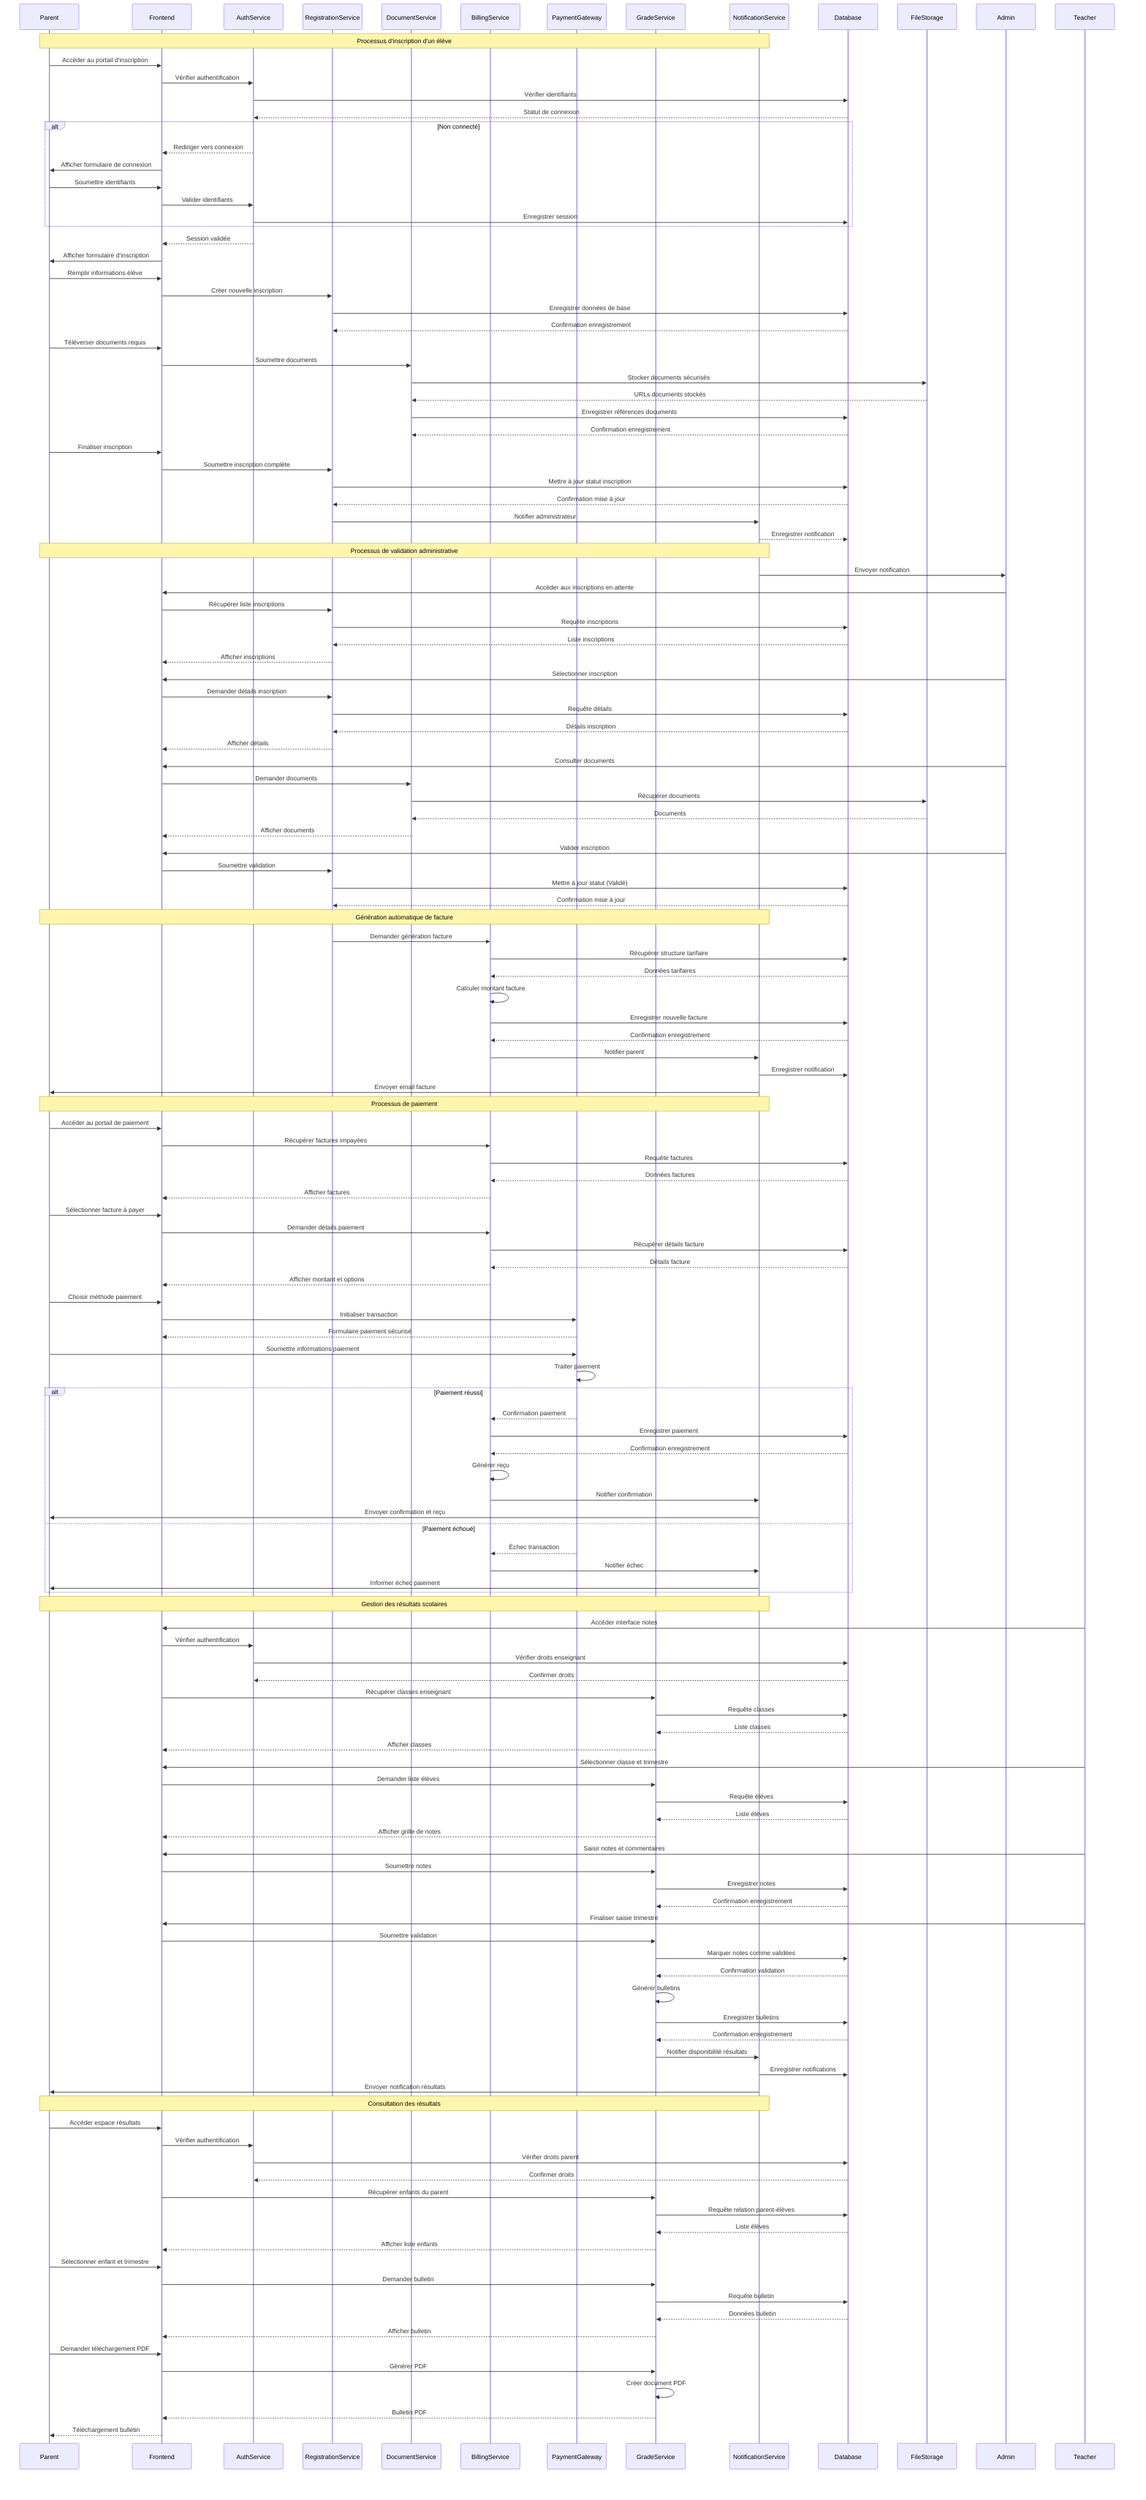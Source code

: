 sequenceDiagram
    participant Parent
    participant Frontend
    participant AuthService
    participant RegistrationService
    participant DocumentService
    participant BillingService
    participant PaymentGateway
    participant GradeService
    participant NotificationService
    participant Database
    participant FileStorage
    
    %% Processus d'inscription
    Note over Parent, NotificationService: Processus d'inscription d'un élève
    
    Parent->>Frontend: Accéder au portail d'inscription
    Frontend->>AuthService: Vérifier authentification
    AuthService->>Database: Vérifier identifiants
    Database-->>AuthService: Statut de connexion
    
    alt Non connecté
        AuthService-->>Frontend: Rediriger vers connexion
        Frontend->>Parent: Afficher formulaire de connexion
        Parent->>Frontend: Soumettre identifiants
        Frontend->>AuthService: Valider identifiants
        AuthService->>Database: Enregistrer session
    end
    
    AuthService-->>Frontend: Session validée
    Frontend->>Parent: Afficher formulaire d'inscription
    Parent->>Frontend: Remplir informations élève
    Frontend->>RegistrationService: Créer nouvelle inscription
    RegistrationService->>Database: Enregistrer données de base
    Database-->>RegistrationService: Confirmation enregistrement
    
    Parent->>Frontend: Téléverser documents requis
    Frontend->>DocumentService: Soumettre documents
    DocumentService->>FileStorage: Stocker documents sécurisés
    FileStorage-->>DocumentService: URLs documents stockés
    DocumentService->>Database: Enregistrer références documents
    Database-->>DocumentService: Confirmation enregistrement
    
    Parent->>Frontend: Finaliser inscription
    Frontend->>RegistrationService: Soumettre inscription complète
    RegistrationService->>Database: Mettre à jour statut inscription
    Database-->>RegistrationService: Confirmation mise à jour
    RegistrationService->>NotificationService: Notifier administrateur
    NotificationService-->>Database: Enregistrer notification
    
    %% Processus de validation administrative
    Note over Parent, NotificationService: Processus de validation administrative
    
    participant Admin
    
    NotificationService->>Admin: Envoyer notification
    Admin->>Frontend: Accéder aux inscriptions en attente
    Frontend->>RegistrationService: Récupérer liste inscriptions
    RegistrationService->>Database: Requête inscriptions
    Database-->>RegistrationService: Liste inscriptions
    RegistrationService-->>Frontend: Afficher inscriptions
    
    Admin->>Frontend: Sélectionner inscription
    Frontend->>RegistrationService: Demander détails inscription
    RegistrationService->>Database: Requête détails
    Database-->>RegistrationService: Détails inscription
    RegistrationService-->>Frontend: Afficher détails
    
    Admin->>Frontend: Consulter documents
    Frontend->>DocumentService: Demander documents
    DocumentService->>FileStorage: Récupérer documents
    FileStorage-->>DocumentService: Documents
    DocumentService-->>Frontend: Afficher documents
    
    Admin->>Frontend: Valider inscription
    Frontend->>RegistrationService: Soumettre validation
    RegistrationService->>Database: Mettre à jour statut (Validé)
    Database-->>RegistrationService: Confirmation mise à jour
    
    %% Génération automatique de facture
    Note over Parent, NotificationService: Génération automatique de facture
    
    RegistrationService->>BillingService: Demander génération facture
    BillingService->>Database: Récupérer structure tarifaire
    Database-->>BillingService: Données tarifaires
    BillingService->>BillingService: Calculer montant facture
    BillingService->>Database: Enregistrer nouvelle facture
    Database-->>BillingService: Confirmation enregistrement
    
    BillingService->>NotificationService: Notifier parent
    NotificationService->>Database: Enregistrer notification
    NotificationService->>Parent: Envoyer email facture
    
    %% Processus de paiement
    Note over Parent, NotificationService: Processus de paiement
    
    Parent->>Frontend: Accéder au portail de paiement
    Frontend->>BillingService: Récupérer factures impayées
    BillingService->>Database: Requête factures
    Database-->>BillingService: Données factures
    BillingService-->>Frontend: Afficher factures
    
    Parent->>Frontend: Sélectionner facture à payer
    Frontend->>BillingService: Demander détails paiement
    BillingService->>Database: Récupérer détails facture
    Database-->>BillingService: Détails facture
    BillingService-->>Frontend: Afficher montant et options
    
    Parent->>Frontend: Choisir méthode paiement
    Frontend->>PaymentGateway: Initialiser transaction
    PaymentGateway-->>Frontend: Formulaire paiement sécurisé
    Parent->>PaymentGateway: Soumettre informations paiement
    PaymentGateway->>PaymentGateway: Traiter paiement
    
    alt Paiement réussi
        PaymentGateway-->>BillingService: Confirmation paiement
        BillingService->>Database: Enregistrer paiement
        Database-->>BillingService: Confirmation enregistrement
        BillingService->>BillingService: Générer reçu
        BillingService->>NotificationService: Notifier confirmation
        NotificationService->>Parent: Envoyer confirmation et reçu
    else Paiement échoué
        PaymentGateway-->>BillingService: Échec transaction
        BillingService->>NotificationService: Notifier échec
        NotificationService->>Parent: Informer échec paiement
    end
    
    %% Gestion des résultats scolaires
    Note over Parent, NotificationService: Gestion des résultats scolaires
    
    participant Teacher
    
    Teacher->>Frontend: Accéder interface notes
    Frontend->>AuthService: Vérifier authentification
    AuthService->>Database: Vérifier droits enseignant
    Database-->>AuthService: Confirmer droits
    
    Frontend->>GradeService: Récupérer classes enseignant
    GradeService->>Database: Requête classes
    Database-->>GradeService: Liste classes
    GradeService-->>Frontend: Afficher classes
    
    Teacher->>Frontend: Sélectionner classe et trimestre
    Frontend->>GradeService: Demander liste élèves
    GradeService->>Database: Requête élèves
    Database-->>GradeService: Liste élèves
    GradeService-->>Frontend: Afficher grille de notes
    
    Teacher->>Frontend: Saisir notes et commentaires
    Frontend->>GradeService: Soumettre notes
    GradeService->>Database: Enregistrer notes
    Database-->>GradeService: Confirmation enregistrement
    
    Teacher->>Frontend: Finaliser saisie trimestre
    Frontend->>GradeService: Soumettre validation
    GradeService->>Database: Marquer notes comme validées
    Database-->>GradeService: Confirmation validation
    
    GradeService->>GradeService: Générer bulletins
    GradeService->>Database: Enregistrer bulletins
    Database-->>GradeService: Confirmation enregistrement
    
    GradeService->>NotificationService: Notifier disponibilité résultats
    NotificationService->>Database: Enregistrer notifications
    NotificationService->>Parent: Envoyer notification résultats
    
    %% Consultation des résultats
    Note over Parent, NotificationService: Consultation des résultats
    
    Parent->>Frontend: Accéder espace résultats
    Frontend->>AuthService: Vérifier authentification
    AuthService->>Database: Vérifier droits parent
    Database-->>AuthService: Confirmer droits
    
    Frontend->>GradeService: Récupérer enfants du parent
    GradeService->>Database: Requête relation parent-élèves
    Database-->>GradeService: Liste élèves
    GradeService-->>Frontend: Afficher liste enfants
    
    Parent->>Frontend: Sélectionner enfant et trimestre
    Frontend->>GradeService: Demander bulletin
    GradeService->>Database: Requête bulletin
    Database-->>GradeService: Données bulletin
    GradeService-->>Frontend: Afficher bulletin
    
    Parent->>Frontend: Demander téléchargement PDF
    Frontend->>GradeService: Générer PDF
    GradeService->>GradeService: Créer document PDF
    GradeService-->>Frontend: Bulletin PDF
    Frontend-->>Parent: Téléchargement bulletin